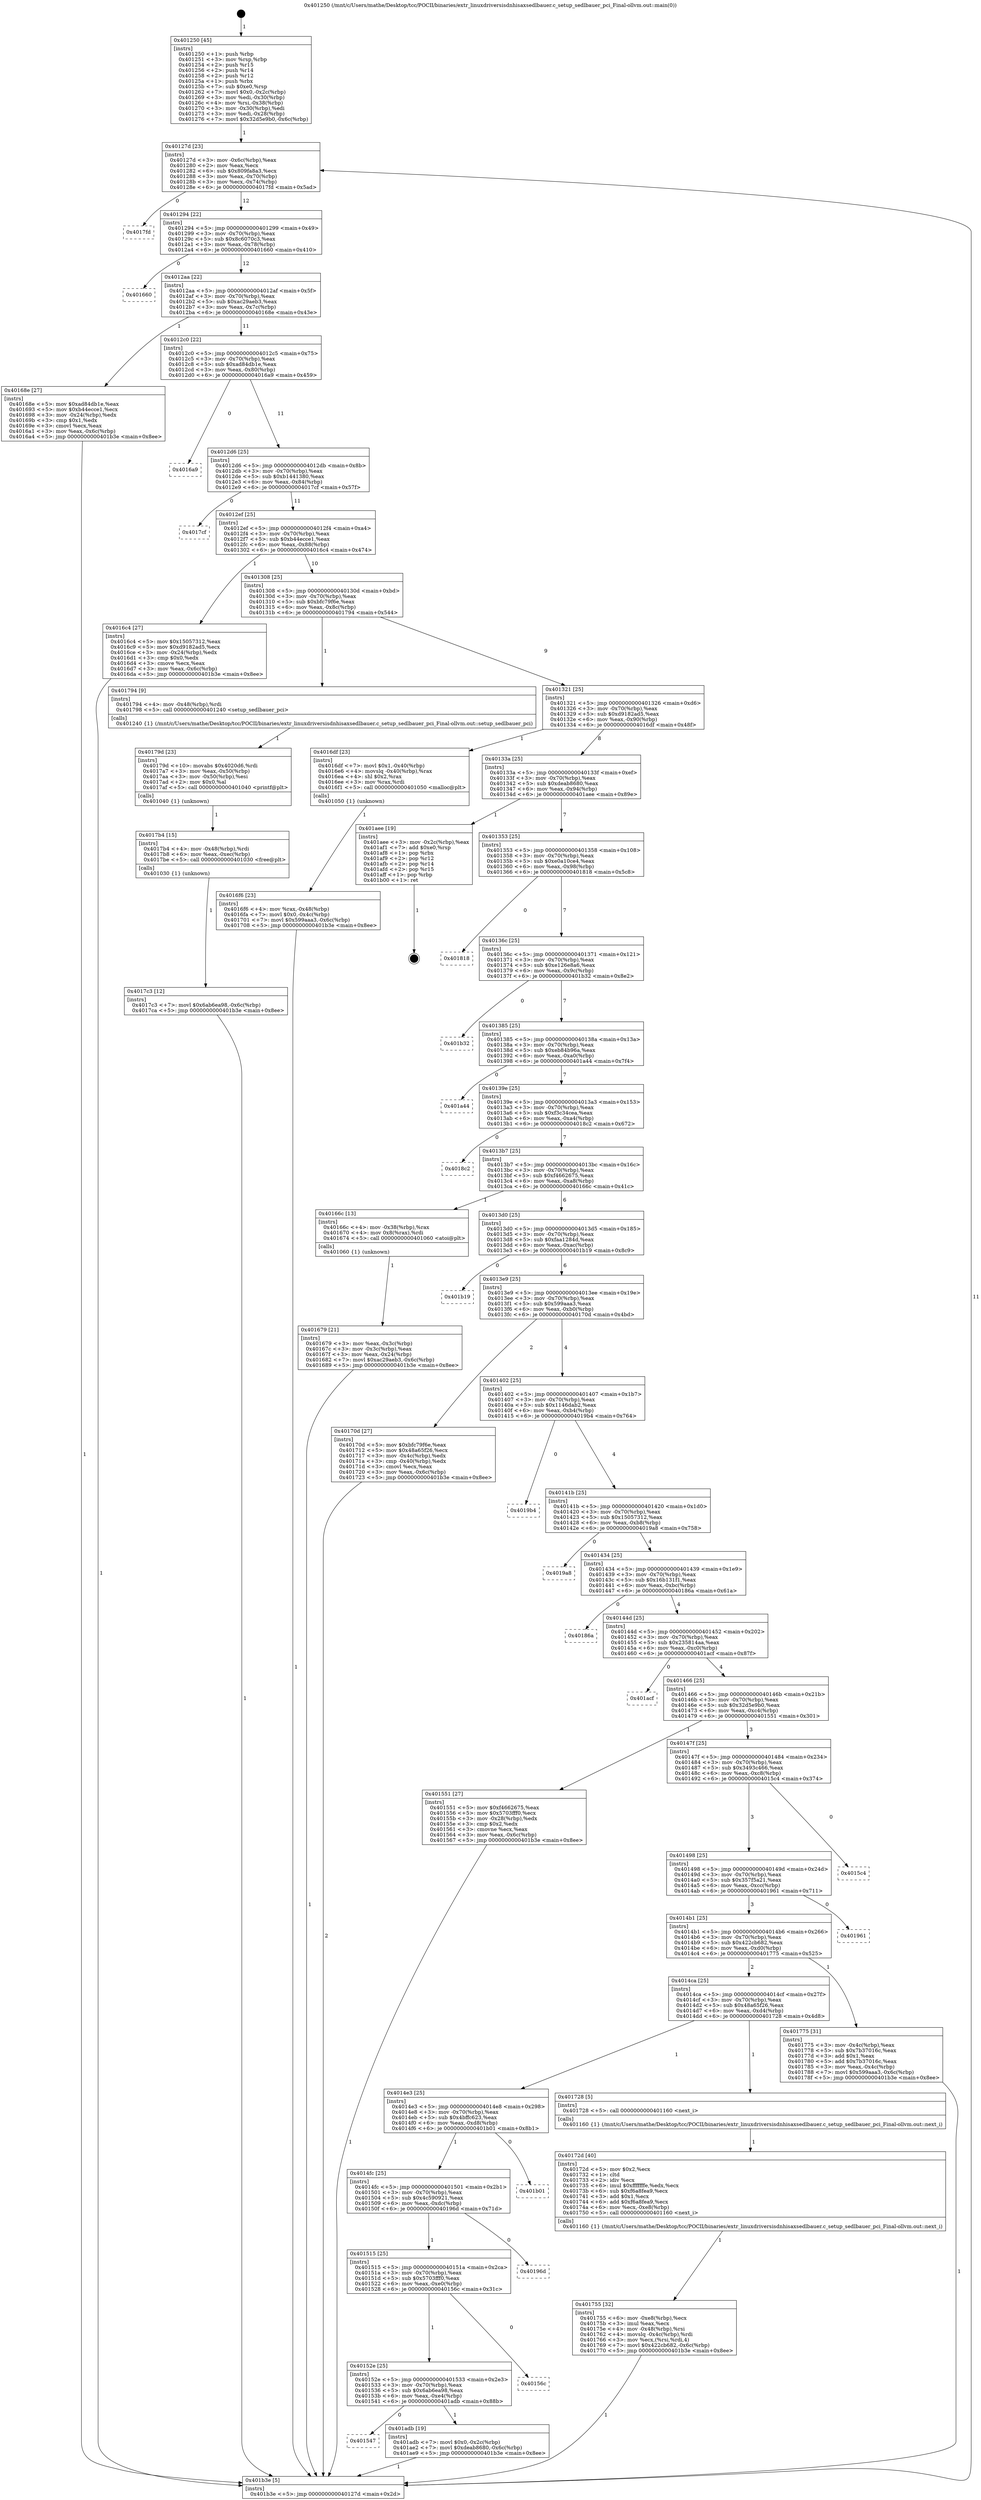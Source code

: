 digraph "0x401250" {
  label = "0x401250 (/mnt/c/Users/mathe/Desktop/tcc/POCII/binaries/extr_linuxdriversisdnhisaxsedlbauer.c_setup_sedlbauer_pci_Final-ollvm.out::main(0))"
  labelloc = "t"
  node[shape=record]

  Entry [label="",width=0.3,height=0.3,shape=circle,fillcolor=black,style=filled]
  "0x40127d" [label="{
     0x40127d [23]\l
     | [instrs]\l
     &nbsp;&nbsp;0x40127d \<+3\>: mov -0x6c(%rbp),%eax\l
     &nbsp;&nbsp;0x401280 \<+2\>: mov %eax,%ecx\l
     &nbsp;&nbsp;0x401282 \<+6\>: sub $0x809fa8a3,%ecx\l
     &nbsp;&nbsp;0x401288 \<+3\>: mov %eax,-0x70(%rbp)\l
     &nbsp;&nbsp;0x40128b \<+3\>: mov %ecx,-0x74(%rbp)\l
     &nbsp;&nbsp;0x40128e \<+6\>: je 00000000004017fd \<main+0x5ad\>\l
  }"]
  "0x4017fd" [label="{
     0x4017fd\l
  }", style=dashed]
  "0x401294" [label="{
     0x401294 [22]\l
     | [instrs]\l
     &nbsp;&nbsp;0x401294 \<+5\>: jmp 0000000000401299 \<main+0x49\>\l
     &nbsp;&nbsp;0x401299 \<+3\>: mov -0x70(%rbp),%eax\l
     &nbsp;&nbsp;0x40129c \<+5\>: sub $0x8c6070c3,%eax\l
     &nbsp;&nbsp;0x4012a1 \<+3\>: mov %eax,-0x78(%rbp)\l
     &nbsp;&nbsp;0x4012a4 \<+6\>: je 0000000000401660 \<main+0x410\>\l
  }"]
  Exit [label="",width=0.3,height=0.3,shape=circle,fillcolor=black,style=filled,peripheries=2]
  "0x401660" [label="{
     0x401660\l
  }", style=dashed]
  "0x4012aa" [label="{
     0x4012aa [22]\l
     | [instrs]\l
     &nbsp;&nbsp;0x4012aa \<+5\>: jmp 00000000004012af \<main+0x5f\>\l
     &nbsp;&nbsp;0x4012af \<+3\>: mov -0x70(%rbp),%eax\l
     &nbsp;&nbsp;0x4012b2 \<+5\>: sub $0xac29aeb3,%eax\l
     &nbsp;&nbsp;0x4012b7 \<+3\>: mov %eax,-0x7c(%rbp)\l
     &nbsp;&nbsp;0x4012ba \<+6\>: je 000000000040168e \<main+0x43e\>\l
  }"]
  "0x401547" [label="{
     0x401547\l
  }", style=dashed]
  "0x40168e" [label="{
     0x40168e [27]\l
     | [instrs]\l
     &nbsp;&nbsp;0x40168e \<+5\>: mov $0xad84db1e,%eax\l
     &nbsp;&nbsp;0x401693 \<+5\>: mov $0xb44ecce1,%ecx\l
     &nbsp;&nbsp;0x401698 \<+3\>: mov -0x24(%rbp),%edx\l
     &nbsp;&nbsp;0x40169b \<+3\>: cmp $0x1,%edx\l
     &nbsp;&nbsp;0x40169e \<+3\>: cmovl %ecx,%eax\l
     &nbsp;&nbsp;0x4016a1 \<+3\>: mov %eax,-0x6c(%rbp)\l
     &nbsp;&nbsp;0x4016a4 \<+5\>: jmp 0000000000401b3e \<main+0x8ee\>\l
  }"]
  "0x4012c0" [label="{
     0x4012c0 [22]\l
     | [instrs]\l
     &nbsp;&nbsp;0x4012c0 \<+5\>: jmp 00000000004012c5 \<main+0x75\>\l
     &nbsp;&nbsp;0x4012c5 \<+3\>: mov -0x70(%rbp),%eax\l
     &nbsp;&nbsp;0x4012c8 \<+5\>: sub $0xad84db1e,%eax\l
     &nbsp;&nbsp;0x4012cd \<+3\>: mov %eax,-0x80(%rbp)\l
     &nbsp;&nbsp;0x4012d0 \<+6\>: je 00000000004016a9 \<main+0x459\>\l
  }"]
  "0x401adb" [label="{
     0x401adb [19]\l
     | [instrs]\l
     &nbsp;&nbsp;0x401adb \<+7\>: movl $0x0,-0x2c(%rbp)\l
     &nbsp;&nbsp;0x401ae2 \<+7\>: movl $0xdeab8680,-0x6c(%rbp)\l
     &nbsp;&nbsp;0x401ae9 \<+5\>: jmp 0000000000401b3e \<main+0x8ee\>\l
  }"]
  "0x4016a9" [label="{
     0x4016a9\l
  }", style=dashed]
  "0x4012d6" [label="{
     0x4012d6 [25]\l
     | [instrs]\l
     &nbsp;&nbsp;0x4012d6 \<+5\>: jmp 00000000004012db \<main+0x8b\>\l
     &nbsp;&nbsp;0x4012db \<+3\>: mov -0x70(%rbp),%eax\l
     &nbsp;&nbsp;0x4012de \<+5\>: sub $0xb1441380,%eax\l
     &nbsp;&nbsp;0x4012e3 \<+6\>: mov %eax,-0x84(%rbp)\l
     &nbsp;&nbsp;0x4012e9 \<+6\>: je 00000000004017cf \<main+0x57f\>\l
  }"]
  "0x40152e" [label="{
     0x40152e [25]\l
     | [instrs]\l
     &nbsp;&nbsp;0x40152e \<+5\>: jmp 0000000000401533 \<main+0x2e3\>\l
     &nbsp;&nbsp;0x401533 \<+3\>: mov -0x70(%rbp),%eax\l
     &nbsp;&nbsp;0x401536 \<+5\>: sub $0x6ab6ea98,%eax\l
     &nbsp;&nbsp;0x40153b \<+6\>: mov %eax,-0xe4(%rbp)\l
     &nbsp;&nbsp;0x401541 \<+6\>: je 0000000000401adb \<main+0x88b\>\l
  }"]
  "0x4017cf" [label="{
     0x4017cf\l
  }", style=dashed]
  "0x4012ef" [label="{
     0x4012ef [25]\l
     | [instrs]\l
     &nbsp;&nbsp;0x4012ef \<+5\>: jmp 00000000004012f4 \<main+0xa4\>\l
     &nbsp;&nbsp;0x4012f4 \<+3\>: mov -0x70(%rbp),%eax\l
     &nbsp;&nbsp;0x4012f7 \<+5\>: sub $0xb44ecce1,%eax\l
     &nbsp;&nbsp;0x4012fc \<+6\>: mov %eax,-0x88(%rbp)\l
     &nbsp;&nbsp;0x401302 \<+6\>: je 00000000004016c4 \<main+0x474\>\l
  }"]
  "0x40156c" [label="{
     0x40156c\l
  }", style=dashed]
  "0x4016c4" [label="{
     0x4016c4 [27]\l
     | [instrs]\l
     &nbsp;&nbsp;0x4016c4 \<+5\>: mov $0x15057312,%eax\l
     &nbsp;&nbsp;0x4016c9 \<+5\>: mov $0xd9182ad5,%ecx\l
     &nbsp;&nbsp;0x4016ce \<+3\>: mov -0x24(%rbp),%edx\l
     &nbsp;&nbsp;0x4016d1 \<+3\>: cmp $0x0,%edx\l
     &nbsp;&nbsp;0x4016d4 \<+3\>: cmove %ecx,%eax\l
     &nbsp;&nbsp;0x4016d7 \<+3\>: mov %eax,-0x6c(%rbp)\l
     &nbsp;&nbsp;0x4016da \<+5\>: jmp 0000000000401b3e \<main+0x8ee\>\l
  }"]
  "0x401308" [label="{
     0x401308 [25]\l
     | [instrs]\l
     &nbsp;&nbsp;0x401308 \<+5\>: jmp 000000000040130d \<main+0xbd\>\l
     &nbsp;&nbsp;0x40130d \<+3\>: mov -0x70(%rbp),%eax\l
     &nbsp;&nbsp;0x401310 \<+5\>: sub $0xbfc79f6e,%eax\l
     &nbsp;&nbsp;0x401315 \<+6\>: mov %eax,-0x8c(%rbp)\l
     &nbsp;&nbsp;0x40131b \<+6\>: je 0000000000401794 \<main+0x544\>\l
  }"]
  "0x401515" [label="{
     0x401515 [25]\l
     | [instrs]\l
     &nbsp;&nbsp;0x401515 \<+5\>: jmp 000000000040151a \<main+0x2ca\>\l
     &nbsp;&nbsp;0x40151a \<+3\>: mov -0x70(%rbp),%eax\l
     &nbsp;&nbsp;0x40151d \<+5\>: sub $0x5703fff0,%eax\l
     &nbsp;&nbsp;0x401522 \<+6\>: mov %eax,-0xe0(%rbp)\l
     &nbsp;&nbsp;0x401528 \<+6\>: je 000000000040156c \<main+0x31c\>\l
  }"]
  "0x401794" [label="{
     0x401794 [9]\l
     | [instrs]\l
     &nbsp;&nbsp;0x401794 \<+4\>: mov -0x48(%rbp),%rdi\l
     &nbsp;&nbsp;0x401798 \<+5\>: call 0000000000401240 \<setup_sedlbauer_pci\>\l
     | [calls]\l
     &nbsp;&nbsp;0x401240 \{1\} (/mnt/c/Users/mathe/Desktop/tcc/POCII/binaries/extr_linuxdriversisdnhisaxsedlbauer.c_setup_sedlbauer_pci_Final-ollvm.out::setup_sedlbauer_pci)\l
  }"]
  "0x401321" [label="{
     0x401321 [25]\l
     | [instrs]\l
     &nbsp;&nbsp;0x401321 \<+5\>: jmp 0000000000401326 \<main+0xd6\>\l
     &nbsp;&nbsp;0x401326 \<+3\>: mov -0x70(%rbp),%eax\l
     &nbsp;&nbsp;0x401329 \<+5\>: sub $0xd9182ad5,%eax\l
     &nbsp;&nbsp;0x40132e \<+6\>: mov %eax,-0x90(%rbp)\l
     &nbsp;&nbsp;0x401334 \<+6\>: je 00000000004016df \<main+0x48f\>\l
  }"]
  "0x40196d" [label="{
     0x40196d\l
  }", style=dashed]
  "0x4016df" [label="{
     0x4016df [23]\l
     | [instrs]\l
     &nbsp;&nbsp;0x4016df \<+7\>: movl $0x1,-0x40(%rbp)\l
     &nbsp;&nbsp;0x4016e6 \<+4\>: movslq -0x40(%rbp),%rax\l
     &nbsp;&nbsp;0x4016ea \<+4\>: shl $0x2,%rax\l
     &nbsp;&nbsp;0x4016ee \<+3\>: mov %rax,%rdi\l
     &nbsp;&nbsp;0x4016f1 \<+5\>: call 0000000000401050 \<malloc@plt\>\l
     | [calls]\l
     &nbsp;&nbsp;0x401050 \{1\} (unknown)\l
  }"]
  "0x40133a" [label="{
     0x40133a [25]\l
     | [instrs]\l
     &nbsp;&nbsp;0x40133a \<+5\>: jmp 000000000040133f \<main+0xef\>\l
     &nbsp;&nbsp;0x40133f \<+3\>: mov -0x70(%rbp),%eax\l
     &nbsp;&nbsp;0x401342 \<+5\>: sub $0xdeab8680,%eax\l
     &nbsp;&nbsp;0x401347 \<+6\>: mov %eax,-0x94(%rbp)\l
     &nbsp;&nbsp;0x40134d \<+6\>: je 0000000000401aee \<main+0x89e\>\l
  }"]
  "0x4014fc" [label="{
     0x4014fc [25]\l
     | [instrs]\l
     &nbsp;&nbsp;0x4014fc \<+5\>: jmp 0000000000401501 \<main+0x2b1\>\l
     &nbsp;&nbsp;0x401501 \<+3\>: mov -0x70(%rbp),%eax\l
     &nbsp;&nbsp;0x401504 \<+5\>: sub $0x4c590921,%eax\l
     &nbsp;&nbsp;0x401509 \<+6\>: mov %eax,-0xdc(%rbp)\l
     &nbsp;&nbsp;0x40150f \<+6\>: je 000000000040196d \<main+0x71d\>\l
  }"]
  "0x401aee" [label="{
     0x401aee [19]\l
     | [instrs]\l
     &nbsp;&nbsp;0x401aee \<+3\>: mov -0x2c(%rbp),%eax\l
     &nbsp;&nbsp;0x401af1 \<+7\>: add $0xe0,%rsp\l
     &nbsp;&nbsp;0x401af8 \<+1\>: pop %rbx\l
     &nbsp;&nbsp;0x401af9 \<+2\>: pop %r12\l
     &nbsp;&nbsp;0x401afb \<+2\>: pop %r14\l
     &nbsp;&nbsp;0x401afd \<+2\>: pop %r15\l
     &nbsp;&nbsp;0x401aff \<+1\>: pop %rbp\l
     &nbsp;&nbsp;0x401b00 \<+1\>: ret\l
  }"]
  "0x401353" [label="{
     0x401353 [25]\l
     | [instrs]\l
     &nbsp;&nbsp;0x401353 \<+5\>: jmp 0000000000401358 \<main+0x108\>\l
     &nbsp;&nbsp;0x401358 \<+3\>: mov -0x70(%rbp),%eax\l
     &nbsp;&nbsp;0x40135b \<+5\>: sub $0xe0a10ce4,%eax\l
     &nbsp;&nbsp;0x401360 \<+6\>: mov %eax,-0x98(%rbp)\l
     &nbsp;&nbsp;0x401366 \<+6\>: je 0000000000401818 \<main+0x5c8\>\l
  }"]
  "0x401b01" [label="{
     0x401b01\l
  }", style=dashed]
  "0x401818" [label="{
     0x401818\l
  }", style=dashed]
  "0x40136c" [label="{
     0x40136c [25]\l
     | [instrs]\l
     &nbsp;&nbsp;0x40136c \<+5\>: jmp 0000000000401371 \<main+0x121\>\l
     &nbsp;&nbsp;0x401371 \<+3\>: mov -0x70(%rbp),%eax\l
     &nbsp;&nbsp;0x401374 \<+5\>: sub $0xe126e8a6,%eax\l
     &nbsp;&nbsp;0x401379 \<+6\>: mov %eax,-0x9c(%rbp)\l
     &nbsp;&nbsp;0x40137f \<+6\>: je 0000000000401b32 \<main+0x8e2\>\l
  }"]
  "0x4017c3" [label="{
     0x4017c3 [12]\l
     | [instrs]\l
     &nbsp;&nbsp;0x4017c3 \<+7\>: movl $0x6ab6ea98,-0x6c(%rbp)\l
     &nbsp;&nbsp;0x4017ca \<+5\>: jmp 0000000000401b3e \<main+0x8ee\>\l
  }"]
  "0x401b32" [label="{
     0x401b32\l
  }", style=dashed]
  "0x401385" [label="{
     0x401385 [25]\l
     | [instrs]\l
     &nbsp;&nbsp;0x401385 \<+5\>: jmp 000000000040138a \<main+0x13a\>\l
     &nbsp;&nbsp;0x40138a \<+3\>: mov -0x70(%rbp),%eax\l
     &nbsp;&nbsp;0x40138d \<+5\>: sub $0xeb84b96a,%eax\l
     &nbsp;&nbsp;0x401392 \<+6\>: mov %eax,-0xa0(%rbp)\l
     &nbsp;&nbsp;0x401398 \<+6\>: je 0000000000401a44 \<main+0x7f4\>\l
  }"]
  "0x4017b4" [label="{
     0x4017b4 [15]\l
     | [instrs]\l
     &nbsp;&nbsp;0x4017b4 \<+4\>: mov -0x48(%rbp),%rdi\l
     &nbsp;&nbsp;0x4017b8 \<+6\>: mov %eax,-0xec(%rbp)\l
     &nbsp;&nbsp;0x4017be \<+5\>: call 0000000000401030 \<free@plt\>\l
     | [calls]\l
     &nbsp;&nbsp;0x401030 \{1\} (unknown)\l
  }"]
  "0x401a44" [label="{
     0x401a44\l
  }", style=dashed]
  "0x40139e" [label="{
     0x40139e [25]\l
     | [instrs]\l
     &nbsp;&nbsp;0x40139e \<+5\>: jmp 00000000004013a3 \<main+0x153\>\l
     &nbsp;&nbsp;0x4013a3 \<+3\>: mov -0x70(%rbp),%eax\l
     &nbsp;&nbsp;0x4013a6 \<+5\>: sub $0xf3c34cea,%eax\l
     &nbsp;&nbsp;0x4013ab \<+6\>: mov %eax,-0xa4(%rbp)\l
     &nbsp;&nbsp;0x4013b1 \<+6\>: je 00000000004018c2 \<main+0x672\>\l
  }"]
  "0x40179d" [label="{
     0x40179d [23]\l
     | [instrs]\l
     &nbsp;&nbsp;0x40179d \<+10\>: movabs $0x4020d6,%rdi\l
     &nbsp;&nbsp;0x4017a7 \<+3\>: mov %eax,-0x50(%rbp)\l
     &nbsp;&nbsp;0x4017aa \<+3\>: mov -0x50(%rbp),%esi\l
     &nbsp;&nbsp;0x4017ad \<+2\>: mov $0x0,%al\l
     &nbsp;&nbsp;0x4017af \<+5\>: call 0000000000401040 \<printf@plt\>\l
     | [calls]\l
     &nbsp;&nbsp;0x401040 \{1\} (unknown)\l
  }"]
  "0x4018c2" [label="{
     0x4018c2\l
  }", style=dashed]
  "0x4013b7" [label="{
     0x4013b7 [25]\l
     | [instrs]\l
     &nbsp;&nbsp;0x4013b7 \<+5\>: jmp 00000000004013bc \<main+0x16c\>\l
     &nbsp;&nbsp;0x4013bc \<+3\>: mov -0x70(%rbp),%eax\l
     &nbsp;&nbsp;0x4013bf \<+5\>: sub $0xf4662675,%eax\l
     &nbsp;&nbsp;0x4013c4 \<+6\>: mov %eax,-0xa8(%rbp)\l
     &nbsp;&nbsp;0x4013ca \<+6\>: je 000000000040166c \<main+0x41c\>\l
  }"]
  "0x401755" [label="{
     0x401755 [32]\l
     | [instrs]\l
     &nbsp;&nbsp;0x401755 \<+6\>: mov -0xe8(%rbp),%ecx\l
     &nbsp;&nbsp;0x40175b \<+3\>: imul %eax,%ecx\l
     &nbsp;&nbsp;0x40175e \<+4\>: mov -0x48(%rbp),%rsi\l
     &nbsp;&nbsp;0x401762 \<+4\>: movslq -0x4c(%rbp),%rdi\l
     &nbsp;&nbsp;0x401766 \<+3\>: mov %ecx,(%rsi,%rdi,4)\l
     &nbsp;&nbsp;0x401769 \<+7\>: movl $0x422cb682,-0x6c(%rbp)\l
     &nbsp;&nbsp;0x401770 \<+5\>: jmp 0000000000401b3e \<main+0x8ee\>\l
  }"]
  "0x40166c" [label="{
     0x40166c [13]\l
     | [instrs]\l
     &nbsp;&nbsp;0x40166c \<+4\>: mov -0x38(%rbp),%rax\l
     &nbsp;&nbsp;0x401670 \<+4\>: mov 0x8(%rax),%rdi\l
     &nbsp;&nbsp;0x401674 \<+5\>: call 0000000000401060 \<atoi@plt\>\l
     | [calls]\l
     &nbsp;&nbsp;0x401060 \{1\} (unknown)\l
  }"]
  "0x4013d0" [label="{
     0x4013d0 [25]\l
     | [instrs]\l
     &nbsp;&nbsp;0x4013d0 \<+5\>: jmp 00000000004013d5 \<main+0x185\>\l
     &nbsp;&nbsp;0x4013d5 \<+3\>: mov -0x70(%rbp),%eax\l
     &nbsp;&nbsp;0x4013d8 \<+5\>: sub $0xfaa1284d,%eax\l
     &nbsp;&nbsp;0x4013dd \<+6\>: mov %eax,-0xac(%rbp)\l
     &nbsp;&nbsp;0x4013e3 \<+6\>: je 0000000000401b19 \<main+0x8c9\>\l
  }"]
  "0x40172d" [label="{
     0x40172d [40]\l
     | [instrs]\l
     &nbsp;&nbsp;0x40172d \<+5\>: mov $0x2,%ecx\l
     &nbsp;&nbsp;0x401732 \<+1\>: cltd\l
     &nbsp;&nbsp;0x401733 \<+2\>: idiv %ecx\l
     &nbsp;&nbsp;0x401735 \<+6\>: imul $0xfffffffe,%edx,%ecx\l
     &nbsp;&nbsp;0x40173b \<+6\>: sub $0xf6a8fea9,%ecx\l
     &nbsp;&nbsp;0x401741 \<+3\>: add $0x1,%ecx\l
     &nbsp;&nbsp;0x401744 \<+6\>: add $0xf6a8fea9,%ecx\l
     &nbsp;&nbsp;0x40174a \<+6\>: mov %ecx,-0xe8(%rbp)\l
     &nbsp;&nbsp;0x401750 \<+5\>: call 0000000000401160 \<next_i\>\l
     | [calls]\l
     &nbsp;&nbsp;0x401160 \{1\} (/mnt/c/Users/mathe/Desktop/tcc/POCII/binaries/extr_linuxdriversisdnhisaxsedlbauer.c_setup_sedlbauer_pci_Final-ollvm.out::next_i)\l
  }"]
  "0x401b19" [label="{
     0x401b19\l
  }", style=dashed]
  "0x4013e9" [label="{
     0x4013e9 [25]\l
     | [instrs]\l
     &nbsp;&nbsp;0x4013e9 \<+5\>: jmp 00000000004013ee \<main+0x19e\>\l
     &nbsp;&nbsp;0x4013ee \<+3\>: mov -0x70(%rbp),%eax\l
     &nbsp;&nbsp;0x4013f1 \<+5\>: sub $0x599aaa3,%eax\l
     &nbsp;&nbsp;0x4013f6 \<+6\>: mov %eax,-0xb0(%rbp)\l
     &nbsp;&nbsp;0x4013fc \<+6\>: je 000000000040170d \<main+0x4bd\>\l
  }"]
  "0x4014e3" [label="{
     0x4014e3 [25]\l
     | [instrs]\l
     &nbsp;&nbsp;0x4014e3 \<+5\>: jmp 00000000004014e8 \<main+0x298\>\l
     &nbsp;&nbsp;0x4014e8 \<+3\>: mov -0x70(%rbp),%eax\l
     &nbsp;&nbsp;0x4014eb \<+5\>: sub $0x4bffc623,%eax\l
     &nbsp;&nbsp;0x4014f0 \<+6\>: mov %eax,-0xd8(%rbp)\l
     &nbsp;&nbsp;0x4014f6 \<+6\>: je 0000000000401b01 \<main+0x8b1\>\l
  }"]
  "0x40170d" [label="{
     0x40170d [27]\l
     | [instrs]\l
     &nbsp;&nbsp;0x40170d \<+5\>: mov $0xbfc79f6e,%eax\l
     &nbsp;&nbsp;0x401712 \<+5\>: mov $0x48a65f26,%ecx\l
     &nbsp;&nbsp;0x401717 \<+3\>: mov -0x4c(%rbp),%edx\l
     &nbsp;&nbsp;0x40171a \<+3\>: cmp -0x40(%rbp),%edx\l
     &nbsp;&nbsp;0x40171d \<+3\>: cmovl %ecx,%eax\l
     &nbsp;&nbsp;0x401720 \<+3\>: mov %eax,-0x6c(%rbp)\l
     &nbsp;&nbsp;0x401723 \<+5\>: jmp 0000000000401b3e \<main+0x8ee\>\l
  }"]
  "0x401402" [label="{
     0x401402 [25]\l
     | [instrs]\l
     &nbsp;&nbsp;0x401402 \<+5\>: jmp 0000000000401407 \<main+0x1b7\>\l
     &nbsp;&nbsp;0x401407 \<+3\>: mov -0x70(%rbp),%eax\l
     &nbsp;&nbsp;0x40140a \<+5\>: sub $0x1146dab2,%eax\l
     &nbsp;&nbsp;0x40140f \<+6\>: mov %eax,-0xb4(%rbp)\l
     &nbsp;&nbsp;0x401415 \<+6\>: je 00000000004019b4 \<main+0x764\>\l
  }"]
  "0x401728" [label="{
     0x401728 [5]\l
     | [instrs]\l
     &nbsp;&nbsp;0x401728 \<+5\>: call 0000000000401160 \<next_i\>\l
     | [calls]\l
     &nbsp;&nbsp;0x401160 \{1\} (/mnt/c/Users/mathe/Desktop/tcc/POCII/binaries/extr_linuxdriversisdnhisaxsedlbauer.c_setup_sedlbauer_pci_Final-ollvm.out::next_i)\l
  }"]
  "0x4019b4" [label="{
     0x4019b4\l
  }", style=dashed]
  "0x40141b" [label="{
     0x40141b [25]\l
     | [instrs]\l
     &nbsp;&nbsp;0x40141b \<+5\>: jmp 0000000000401420 \<main+0x1d0\>\l
     &nbsp;&nbsp;0x401420 \<+3\>: mov -0x70(%rbp),%eax\l
     &nbsp;&nbsp;0x401423 \<+5\>: sub $0x15057312,%eax\l
     &nbsp;&nbsp;0x401428 \<+6\>: mov %eax,-0xb8(%rbp)\l
     &nbsp;&nbsp;0x40142e \<+6\>: je 00000000004019a8 \<main+0x758\>\l
  }"]
  "0x4014ca" [label="{
     0x4014ca [25]\l
     | [instrs]\l
     &nbsp;&nbsp;0x4014ca \<+5\>: jmp 00000000004014cf \<main+0x27f\>\l
     &nbsp;&nbsp;0x4014cf \<+3\>: mov -0x70(%rbp),%eax\l
     &nbsp;&nbsp;0x4014d2 \<+5\>: sub $0x48a65f26,%eax\l
     &nbsp;&nbsp;0x4014d7 \<+6\>: mov %eax,-0xd4(%rbp)\l
     &nbsp;&nbsp;0x4014dd \<+6\>: je 0000000000401728 \<main+0x4d8\>\l
  }"]
  "0x4019a8" [label="{
     0x4019a8\l
  }", style=dashed]
  "0x401434" [label="{
     0x401434 [25]\l
     | [instrs]\l
     &nbsp;&nbsp;0x401434 \<+5\>: jmp 0000000000401439 \<main+0x1e9\>\l
     &nbsp;&nbsp;0x401439 \<+3\>: mov -0x70(%rbp),%eax\l
     &nbsp;&nbsp;0x40143c \<+5\>: sub $0x16b131f1,%eax\l
     &nbsp;&nbsp;0x401441 \<+6\>: mov %eax,-0xbc(%rbp)\l
     &nbsp;&nbsp;0x401447 \<+6\>: je 000000000040186a \<main+0x61a\>\l
  }"]
  "0x401775" [label="{
     0x401775 [31]\l
     | [instrs]\l
     &nbsp;&nbsp;0x401775 \<+3\>: mov -0x4c(%rbp),%eax\l
     &nbsp;&nbsp;0x401778 \<+5\>: sub $0x7b37016c,%eax\l
     &nbsp;&nbsp;0x40177d \<+3\>: add $0x1,%eax\l
     &nbsp;&nbsp;0x401780 \<+5\>: add $0x7b37016c,%eax\l
     &nbsp;&nbsp;0x401785 \<+3\>: mov %eax,-0x4c(%rbp)\l
     &nbsp;&nbsp;0x401788 \<+7\>: movl $0x599aaa3,-0x6c(%rbp)\l
     &nbsp;&nbsp;0x40178f \<+5\>: jmp 0000000000401b3e \<main+0x8ee\>\l
  }"]
  "0x40186a" [label="{
     0x40186a\l
  }", style=dashed]
  "0x40144d" [label="{
     0x40144d [25]\l
     | [instrs]\l
     &nbsp;&nbsp;0x40144d \<+5\>: jmp 0000000000401452 \<main+0x202\>\l
     &nbsp;&nbsp;0x401452 \<+3\>: mov -0x70(%rbp),%eax\l
     &nbsp;&nbsp;0x401455 \<+5\>: sub $0x235814aa,%eax\l
     &nbsp;&nbsp;0x40145a \<+6\>: mov %eax,-0xc0(%rbp)\l
     &nbsp;&nbsp;0x401460 \<+6\>: je 0000000000401acf \<main+0x87f\>\l
  }"]
  "0x4014b1" [label="{
     0x4014b1 [25]\l
     | [instrs]\l
     &nbsp;&nbsp;0x4014b1 \<+5\>: jmp 00000000004014b6 \<main+0x266\>\l
     &nbsp;&nbsp;0x4014b6 \<+3\>: mov -0x70(%rbp),%eax\l
     &nbsp;&nbsp;0x4014b9 \<+5\>: sub $0x422cb682,%eax\l
     &nbsp;&nbsp;0x4014be \<+6\>: mov %eax,-0xd0(%rbp)\l
     &nbsp;&nbsp;0x4014c4 \<+6\>: je 0000000000401775 \<main+0x525\>\l
  }"]
  "0x401acf" [label="{
     0x401acf\l
  }", style=dashed]
  "0x401466" [label="{
     0x401466 [25]\l
     | [instrs]\l
     &nbsp;&nbsp;0x401466 \<+5\>: jmp 000000000040146b \<main+0x21b\>\l
     &nbsp;&nbsp;0x40146b \<+3\>: mov -0x70(%rbp),%eax\l
     &nbsp;&nbsp;0x40146e \<+5\>: sub $0x32d5e9b0,%eax\l
     &nbsp;&nbsp;0x401473 \<+6\>: mov %eax,-0xc4(%rbp)\l
     &nbsp;&nbsp;0x401479 \<+6\>: je 0000000000401551 \<main+0x301\>\l
  }"]
  "0x401961" [label="{
     0x401961\l
  }", style=dashed]
  "0x401551" [label="{
     0x401551 [27]\l
     | [instrs]\l
     &nbsp;&nbsp;0x401551 \<+5\>: mov $0xf4662675,%eax\l
     &nbsp;&nbsp;0x401556 \<+5\>: mov $0x5703fff0,%ecx\l
     &nbsp;&nbsp;0x40155b \<+3\>: mov -0x28(%rbp),%edx\l
     &nbsp;&nbsp;0x40155e \<+3\>: cmp $0x2,%edx\l
     &nbsp;&nbsp;0x401561 \<+3\>: cmovne %ecx,%eax\l
     &nbsp;&nbsp;0x401564 \<+3\>: mov %eax,-0x6c(%rbp)\l
     &nbsp;&nbsp;0x401567 \<+5\>: jmp 0000000000401b3e \<main+0x8ee\>\l
  }"]
  "0x40147f" [label="{
     0x40147f [25]\l
     | [instrs]\l
     &nbsp;&nbsp;0x40147f \<+5\>: jmp 0000000000401484 \<main+0x234\>\l
     &nbsp;&nbsp;0x401484 \<+3\>: mov -0x70(%rbp),%eax\l
     &nbsp;&nbsp;0x401487 \<+5\>: sub $0x3493c466,%eax\l
     &nbsp;&nbsp;0x40148c \<+6\>: mov %eax,-0xc8(%rbp)\l
     &nbsp;&nbsp;0x401492 \<+6\>: je 00000000004015c4 \<main+0x374\>\l
  }"]
  "0x401b3e" [label="{
     0x401b3e [5]\l
     | [instrs]\l
     &nbsp;&nbsp;0x401b3e \<+5\>: jmp 000000000040127d \<main+0x2d\>\l
  }"]
  "0x401250" [label="{
     0x401250 [45]\l
     | [instrs]\l
     &nbsp;&nbsp;0x401250 \<+1\>: push %rbp\l
     &nbsp;&nbsp;0x401251 \<+3\>: mov %rsp,%rbp\l
     &nbsp;&nbsp;0x401254 \<+2\>: push %r15\l
     &nbsp;&nbsp;0x401256 \<+2\>: push %r14\l
     &nbsp;&nbsp;0x401258 \<+2\>: push %r12\l
     &nbsp;&nbsp;0x40125a \<+1\>: push %rbx\l
     &nbsp;&nbsp;0x40125b \<+7\>: sub $0xe0,%rsp\l
     &nbsp;&nbsp;0x401262 \<+7\>: movl $0x0,-0x2c(%rbp)\l
     &nbsp;&nbsp;0x401269 \<+3\>: mov %edi,-0x30(%rbp)\l
     &nbsp;&nbsp;0x40126c \<+4\>: mov %rsi,-0x38(%rbp)\l
     &nbsp;&nbsp;0x401270 \<+3\>: mov -0x30(%rbp),%edi\l
     &nbsp;&nbsp;0x401273 \<+3\>: mov %edi,-0x28(%rbp)\l
     &nbsp;&nbsp;0x401276 \<+7\>: movl $0x32d5e9b0,-0x6c(%rbp)\l
  }"]
  "0x401679" [label="{
     0x401679 [21]\l
     | [instrs]\l
     &nbsp;&nbsp;0x401679 \<+3\>: mov %eax,-0x3c(%rbp)\l
     &nbsp;&nbsp;0x40167c \<+3\>: mov -0x3c(%rbp),%eax\l
     &nbsp;&nbsp;0x40167f \<+3\>: mov %eax,-0x24(%rbp)\l
     &nbsp;&nbsp;0x401682 \<+7\>: movl $0xac29aeb3,-0x6c(%rbp)\l
     &nbsp;&nbsp;0x401689 \<+5\>: jmp 0000000000401b3e \<main+0x8ee\>\l
  }"]
  "0x4016f6" [label="{
     0x4016f6 [23]\l
     | [instrs]\l
     &nbsp;&nbsp;0x4016f6 \<+4\>: mov %rax,-0x48(%rbp)\l
     &nbsp;&nbsp;0x4016fa \<+7\>: movl $0x0,-0x4c(%rbp)\l
     &nbsp;&nbsp;0x401701 \<+7\>: movl $0x599aaa3,-0x6c(%rbp)\l
     &nbsp;&nbsp;0x401708 \<+5\>: jmp 0000000000401b3e \<main+0x8ee\>\l
  }"]
  "0x401498" [label="{
     0x401498 [25]\l
     | [instrs]\l
     &nbsp;&nbsp;0x401498 \<+5\>: jmp 000000000040149d \<main+0x24d\>\l
     &nbsp;&nbsp;0x40149d \<+3\>: mov -0x70(%rbp),%eax\l
     &nbsp;&nbsp;0x4014a0 \<+5\>: sub $0x357f5a21,%eax\l
     &nbsp;&nbsp;0x4014a5 \<+6\>: mov %eax,-0xcc(%rbp)\l
     &nbsp;&nbsp;0x4014ab \<+6\>: je 0000000000401961 \<main+0x711\>\l
  }"]
  "0x4015c4" [label="{
     0x4015c4\l
  }", style=dashed]
  Entry -> "0x401250" [label=" 1"]
  "0x40127d" -> "0x4017fd" [label=" 0"]
  "0x40127d" -> "0x401294" [label=" 12"]
  "0x401aee" -> Exit [label=" 1"]
  "0x401294" -> "0x401660" [label=" 0"]
  "0x401294" -> "0x4012aa" [label=" 12"]
  "0x401adb" -> "0x401b3e" [label=" 1"]
  "0x4012aa" -> "0x40168e" [label=" 1"]
  "0x4012aa" -> "0x4012c0" [label=" 11"]
  "0x40152e" -> "0x401547" [label=" 0"]
  "0x4012c0" -> "0x4016a9" [label=" 0"]
  "0x4012c0" -> "0x4012d6" [label=" 11"]
  "0x40152e" -> "0x401adb" [label=" 1"]
  "0x4012d6" -> "0x4017cf" [label=" 0"]
  "0x4012d6" -> "0x4012ef" [label=" 11"]
  "0x401515" -> "0x40152e" [label=" 1"]
  "0x4012ef" -> "0x4016c4" [label=" 1"]
  "0x4012ef" -> "0x401308" [label=" 10"]
  "0x401515" -> "0x40156c" [label=" 0"]
  "0x401308" -> "0x401794" [label=" 1"]
  "0x401308" -> "0x401321" [label=" 9"]
  "0x4014fc" -> "0x401515" [label=" 1"]
  "0x401321" -> "0x4016df" [label=" 1"]
  "0x401321" -> "0x40133a" [label=" 8"]
  "0x4014fc" -> "0x40196d" [label=" 0"]
  "0x40133a" -> "0x401aee" [label=" 1"]
  "0x40133a" -> "0x401353" [label=" 7"]
  "0x4014e3" -> "0x4014fc" [label=" 1"]
  "0x401353" -> "0x401818" [label=" 0"]
  "0x401353" -> "0x40136c" [label=" 7"]
  "0x4014e3" -> "0x401b01" [label=" 0"]
  "0x40136c" -> "0x401b32" [label=" 0"]
  "0x40136c" -> "0x401385" [label=" 7"]
  "0x4017c3" -> "0x401b3e" [label=" 1"]
  "0x401385" -> "0x401a44" [label=" 0"]
  "0x401385" -> "0x40139e" [label=" 7"]
  "0x4017b4" -> "0x4017c3" [label=" 1"]
  "0x40139e" -> "0x4018c2" [label=" 0"]
  "0x40139e" -> "0x4013b7" [label=" 7"]
  "0x40179d" -> "0x4017b4" [label=" 1"]
  "0x4013b7" -> "0x40166c" [label=" 1"]
  "0x4013b7" -> "0x4013d0" [label=" 6"]
  "0x401794" -> "0x40179d" [label=" 1"]
  "0x4013d0" -> "0x401b19" [label=" 0"]
  "0x4013d0" -> "0x4013e9" [label=" 6"]
  "0x401775" -> "0x401b3e" [label=" 1"]
  "0x4013e9" -> "0x40170d" [label=" 2"]
  "0x4013e9" -> "0x401402" [label=" 4"]
  "0x401755" -> "0x401b3e" [label=" 1"]
  "0x401402" -> "0x4019b4" [label=" 0"]
  "0x401402" -> "0x40141b" [label=" 4"]
  "0x40172d" -> "0x401755" [label=" 1"]
  "0x40141b" -> "0x4019a8" [label=" 0"]
  "0x40141b" -> "0x401434" [label=" 4"]
  "0x4014ca" -> "0x4014e3" [label=" 1"]
  "0x401434" -> "0x40186a" [label=" 0"]
  "0x401434" -> "0x40144d" [label=" 4"]
  "0x4014ca" -> "0x401728" [label=" 1"]
  "0x40144d" -> "0x401acf" [label=" 0"]
  "0x40144d" -> "0x401466" [label=" 4"]
  "0x4014b1" -> "0x4014ca" [label=" 2"]
  "0x401466" -> "0x401551" [label=" 1"]
  "0x401466" -> "0x40147f" [label=" 3"]
  "0x401551" -> "0x401b3e" [label=" 1"]
  "0x401250" -> "0x40127d" [label=" 1"]
  "0x401b3e" -> "0x40127d" [label=" 11"]
  "0x40166c" -> "0x401679" [label=" 1"]
  "0x401679" -> "0x401b3e" [label=" 1"]
  "0x40168e" -> "0x401b3e" [label=" 1"]
  "0x4016c4" -> "0x401b3e" [label=" 1"]
  "0x4016df" -> "0x4016f6" [label=" 1"]
  "0x4016f6" -> "0x401b3e" [label=" 1"]
  "0x40170d" -> "0x401b3e" [label=" 2"]
  "0x4014b1" -> "0x401775" [label=" 1"]
  "0x40147f" -> "0x4015c4" [label=" 0"]
  "0x40147f" -> "0x401498" [label=" 3"]
  "0x401728" -> "0x40172d" [label=" 1"]
  "0x401498" -> "0x401961" [label=" 0"]
  "0x401498" -> "0x4014b1" [label=" 3"]
}
